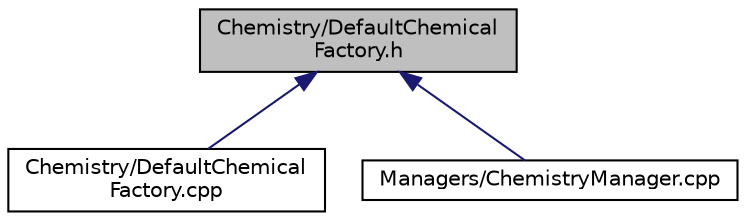 digraph "Chemistry/DefaultChemicalFactory.h"
{
  edge [fontname="Helvetica",fontsize="10",labelfontname="Helvetica",labelfontsize="10"];
  node [fontname="Helvetica",fontsize="10",shape=record];
  Node1 [label="Chemistry/DefaultChemical\lFactory.h",height=0.2,width=0.4,color="black", fillcolor="grey75", style="filled", fontcolor="black"];
  Node1 -> Node2 [dir="back",color="midnightblue",fontsize="10",style="solid"];
  Node2 [label="Chemistry/DefaultChemical\lFactory.cpp",height=0.2,width=0.4,color="black", fillcolor="white", style="filled",URL="$DefaultChemicalFactory_8cpp.html"];
  Node1 -> Node3 [dir="back",color="midnightblue",fontsize="10",style="solid"];
  Node3 [label="Managers/ChemistryManager.cpp",height=0.2,width=0.4,color="black", fillcolor="white", style="filled",URL="$ChemistryManager_8cpp.html"];
}

